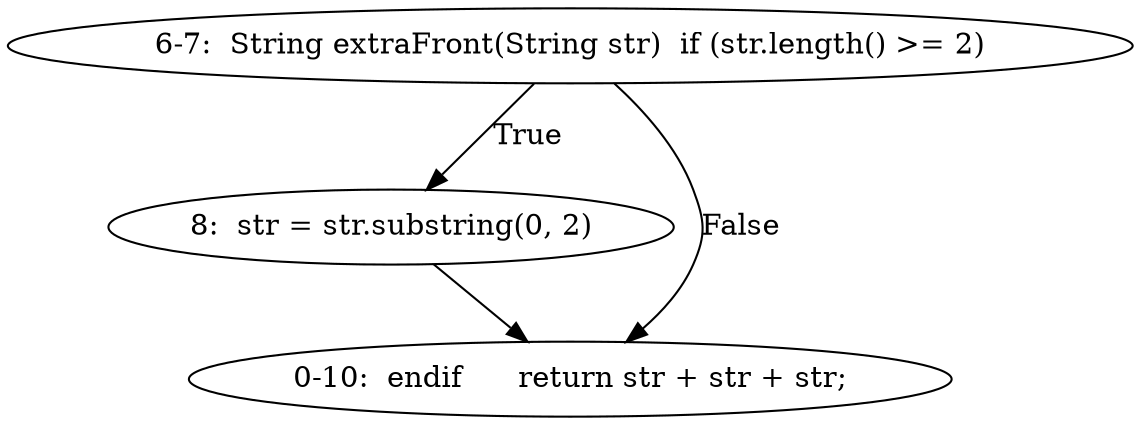 digraph result_test { 
// graph-vertices
  a1  [label="6-7:  String extraFront(String str)	if (str.length() >= 2)"]; 
  2  [label="8:  str = str.substring(0, 2)"]; 
  a2  [label="0-10:  endif	return str + str + str;"]; 
// graph-edges
  a1 -> 2  [label="True"]; 
  2 -> a2;
  a1 -> a2  [label="False"]; 
}
